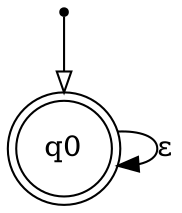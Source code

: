 digraph {
  node [shape=point]; __start;
  node [shape = doublecircle]; q0;

  __start -> q0 [arrowhead = empty];
  q0 -> q0 [label = "ε"];
}